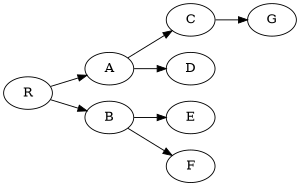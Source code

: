 
 digraph G {
	// define direction
	// rankdir=TD; 
        rankdir=LR;
        // define image size
        size = "2, 2"
        // define node shape
        // node[shape = circle];
        R -> A;
        R -> B;
        A -> C;
        A -> D;
        B -> E;
        B -> F;
        C -> G;
 }
